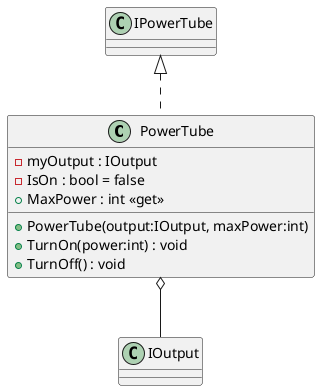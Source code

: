 @startuml
class PowerTube {
    - myOutput : IOutput
    - IsOn : bool = false
    + MaxPower : int <<get>>
    + PowerTube(output:IOutput, maxPower:int)
    + TurnOn(power:int) : void
    + TurnOff() : void
}
IPowerTube <|.. PowerTube
PowerTube o-- IOutput
@enduml

